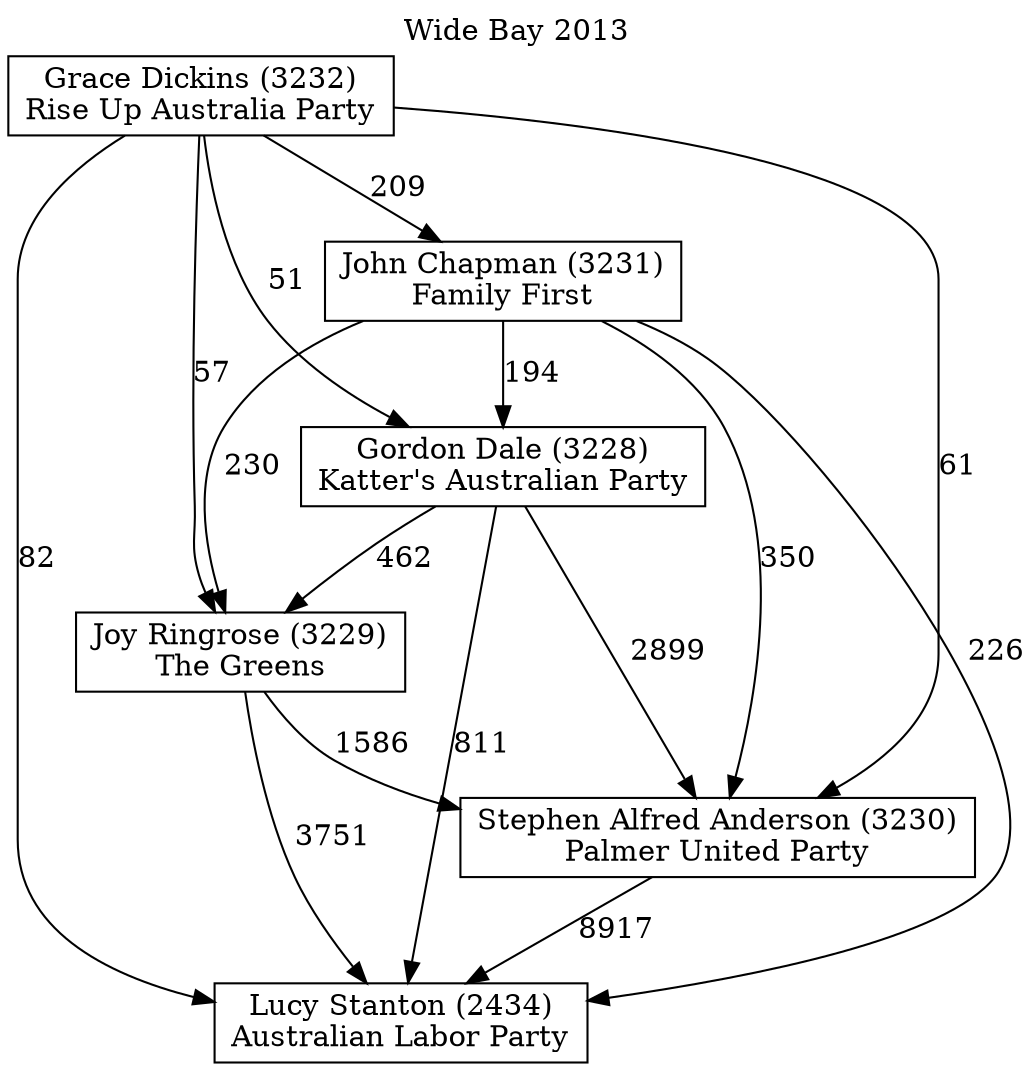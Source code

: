 // House preference flow
digraph "Lucy Stanton (2434)_Wide Bay_2013" {
	graph [label="Wide Bay 2013" labelloc=t mclimit=10]
	node [shape=box]
	"Gordon Dale (3228)" [label="Gordon Dale (3228)
Katter's Australian Party"]
	"Grace Dickins (3232)" [label="Grace Dickins (3232)
Rise Up Australia Party"]
	"John Chapman (3231)" [label="John Chapman (3231)
Family First"]
	"Joy Ringrose (3229)" [label="Joy Ringrose (3229)
The Greens"]
	"Lucy Stanton (2434)" [label="Lucy Stanton (2434)
Australian Labor Party"]
	"Stephen Alfred Anderson (3230)" [label="Stephen Alfred Anderson (3230)
Palmer United Party"]
	"Gordon Dale (3228)" -> "Joy Ringrose (3229)" [label=462]
	"Gordon Dale (3228)" -> "Lucy Stanton (2434)" [label=811]
	"Gordon Dale (3228)" -> "Stephen Alfred Anderson (3230)" [label=2899]
	"Grace Dickins (3232)" -> "Gordon Dale (3228)" [label=51]
	"Grace Dickins (3232)" -> "John Chapman (3231)" [label=209]
	"Grace Dickins (3232)" -> "Joy Ringrose (3229)" [label=57]
	"Grace Dickins (3232)" -> "Lucy Stanton (2434)" [label=82]
	"Grace Dickins (3232)" -> "Stephen Alfred Anderson (3230)" [label=61]
	"John Chapman (3231)" -> "Gordon Dale (3228)" [label=194]
	"John Chapman (3231)" -> "Joy Ringrose (3229)" [label=230]
	"John Chapman (3231)" -> "Lucy Stanton (2434)" [label=226]
	"John Chapman (3231)" -> "Stephen Alfred Anderson (3230)" [label=350]
	"Joy Ringrose (3229)" -> "Lucy Stanton (2434)" [label=3751]
	"Joy Ringrose (3229)" -> "Stephen Alfred Anderson (3230)" [label=1586]
	"Stephen Alfred Anderson (3230)" -> "Lucy Stanton (2434)" [label=8917]
}

